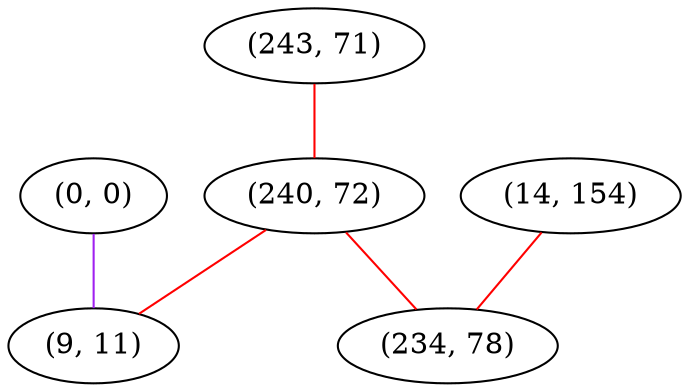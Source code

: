 graph "" {
"(0, 0)";
"(14, 154)";
"(243, 71)";
"(240, 72)";
"(9, 11)";
"(234, 78)";
"(0, 0)" -- "(9, 11)"  [color=purple, key=0, weight=4];
"(14, 154)" -- "(234, 78)"  [color=red, key=0, weight=1];
"(243, 71)" -- "(240, 72)"  [color=red, key=0, weight=1];
"(240, 72)" -- "(9, 11)"  [color=red, key=0, weight=1];
"(240, 72)" -- "(234, 78)"  [color=red, key=0, weight=1];
}
